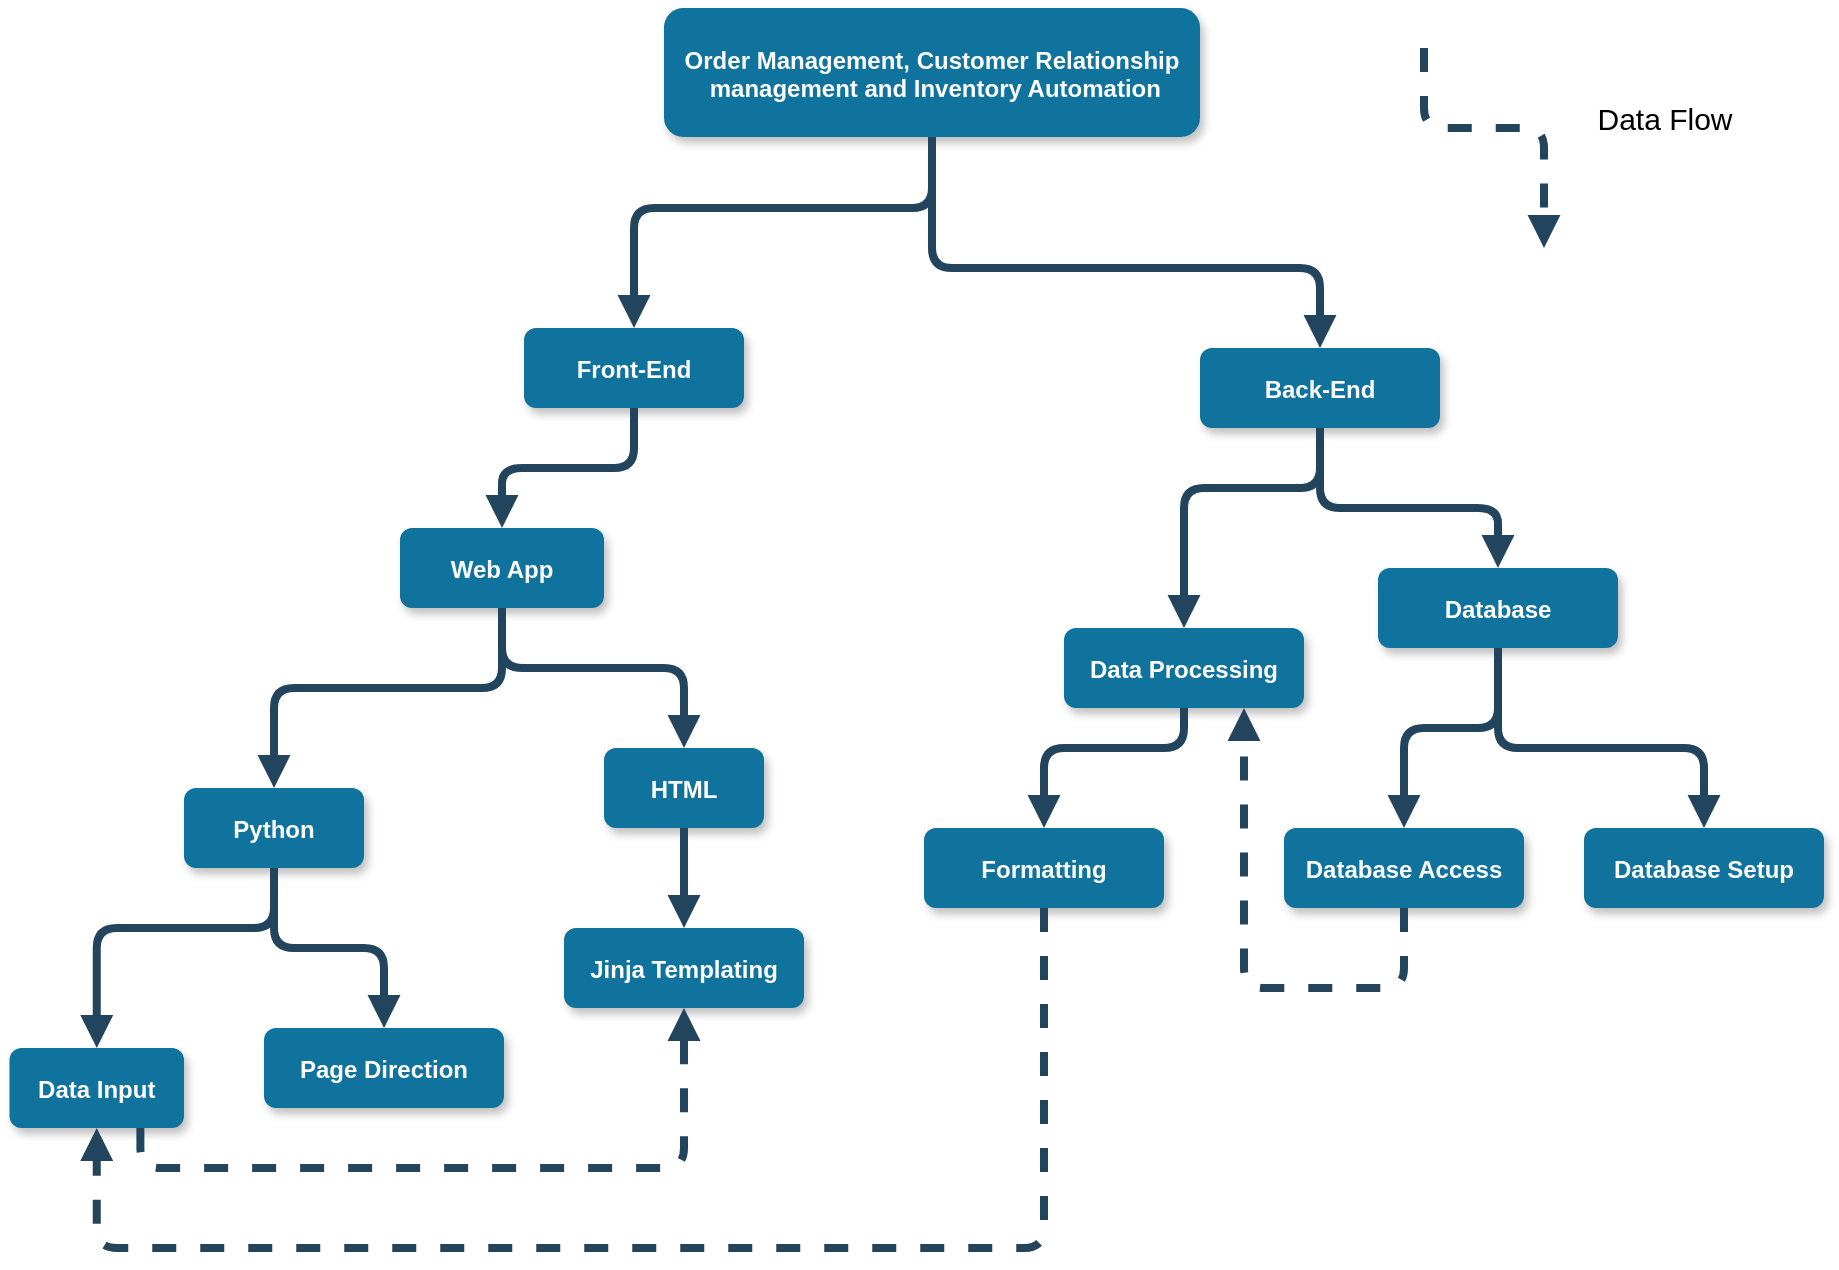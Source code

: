 <mxfile version="14.4.4" type="github">
  <diagram name="Page-1" id="97916047-d0de-89f5-080d-49f4d83e522f">
    <mxGraphModel dx="1570" dy="1080" grid="1" gridSize="10" guides="1" tooltips="1" connect="1" arrows="1" fold="1" page="1" pageScale="1.5" pageWidth="1169" pageHeight="827" background="#ffffff" math="0" shadow="0">
      <root>
        <mxCell id="0" />
        <mxCell id="1" parent="0" />
        <mxCell id="2" value="Order Management, Customer Relationship&#xa; management and Inventory Automation" style="rounded=1;fillColor=#10739E;strokeColor=none;shadow=1;gradientColor=none;fontStyle=1;fontColor=#FFFFFF;fontSize=12;fontFamily=Helvetica;" parent="1" vertex="1">
          <mxGeometry x="520" y="230" width="268" height="64.5" as="geometry" />
        </mxCell>
        <mxCell id="icI8Xpt4sal_hG7MoyyO-56" value="" style="edgeStyle=elbowEdgeStyle;elbow=vertical;strokeWidth=4;endArrow=block;endFill=1;fontStyle=1;dashed=1;strokeColor=#23445D;" parent="1" edge="1">
          <mxGeometry x="116" y="145.5" width="100" height="100" as="geometry">
            <mxPoint x="900" y="250" as="sourcePoint" />
            <mxPoint x="960" y="350" as="targetPoint" />
            <Array as="points">
              <mxPoint x="940" y="290" />
            </Array>
          </mxGeometry>
        </mxCell>
        <mxCell id="icI8Xpt4sal_hG7MoyyO-59" value="" style="edgeStyle=elbowEdgeStyle;elbow=vertical;strokeWidth=4;endArrow=block;endFill=1;fontStyle=1;strokeColor=#23445D;exitX=0.5;exitY=1;exitDx=0;exitDy=0;entryX=0.5;entryY=0;entryDx=0;entryDy=0;" parent="1" source="2" target="icI8Xpt4sal_hG7MoyyO-60" edge="1">
          <mxGeometry x="-60" y="245.5" width="100" height="100" as="geometry">
            <mxPoint x="810" y="310" as="sourcePoint" />
            <mxPoint x="680" y="400" as="targetPoint" />
            <Array as="points">
              <mxPoint x="550" y="330" />
              <mxPoint x="470" y="320" />
              <mxPoint x="700" y="310" />
              <mxPoint x="680" y="340" />
              <mxPoint x="730" y="310" />
            </Array>
          </mxGeometry>
        </mxCell>
        <mxCell id="icI8Xpt4sal_hG7MoyyO-60" value="Front-End" style="rounded=1;fillColor=#10739E;strokeColor=none;shadow=1;gradientColor=none;fontStyle=1;fontColor=#FFFFFF;fontSize=12;" parent="1" vertex="1">
          <mxGeometry x="450" y="390" width="110" height="40" as="geometry" />
        </mxCell>
        <mxCell id="icI8Xpt4sal_hG7MoyyO-61" value="" style="edgeStyle=elbowEdgeStyle;elbow=vertical;strokeWidth=4;endArrow=block;endFill=1;fontStyle=1;strokeColor=#23445D;exitX=0.5;exitY=1;exitDx=0;exitDy=0;entryX=0.5;entryY=0;entryDx=0;entryDy=0;" parent="1" source="2" target="icI8Xpt4sal_hG7MoyyO-62" edge="1">
          <mxGeometry x="-50" y="255.5" width="100" height="100" as="geometry">
            <mxPoint x="816" y="290" as="sourcePoint" />
            <mxPoint x="1020" y="370" as="targetPoint" />
            <Array as="points">
              <mxPoint x="810" y="360" />
              <mxPoint x="930" y="340" />
              <mxPoint x="690" y="350" />
              <mxPoint x="740" y="320" />
            </Array>
          </mxGeometry>
        </mxCell>
        <mxCell id="icI8Xpt4sal_hG7MoyyO-62" value="Back-End" style="rounded=1;fillColor=#10739E;strokeColor=none;shadow=1;gradientColor=none;fontStyle=1;fontColor=#FFFFFF;fontSize=12;" parent="1" vertex="1">
          <mxGeometry x="788" y="400" width="120" height="40" as="geometry" />
        </mxCell>
        <mxCell id="icI8Xpt4sal_hG7MoyyO-63" value="Database" style="rounded=1;fillColor=#10739E;strokeColor=none;shadow=1;gradientColor=none;fontStyle=1;fontColor=#FFFFFF;fontSize=12;" parent="1" vertex="1">
          <mxGeometry x="877" y="510" width="120" height="40" as="geometry" />
        </mxCell>
        <mxCell id="icI8Xpt4sal_hG7MoyyO-64" value="Data Processing" style="rounded=1;fillColor=#10739E;strokeColor=none;shadow=1;gradientColor=none;fontStyle=1;fontColor=#FFFFFF;fontSize=12;" parent="1" vertex="1">
          <mxGeometry x="720" y="540" width="120" height="40" as="geometry" />
        </mxCell>
        <mxCell id="icI8Xpt4sal_hG7MoyyO-65" value="Database Setup" style="rounded=1;fillColor=#10739E;strokeColor=none;shadow=1;gradientColor=none;fontStyle=1;fontColor=#FFFFFF;fontSize=12;" parent="1" vertex="1">
          <mxGeometry x="980" y="640" width="120" height="40" as="geometry" />
        </mxCell>
        <mxCell id="icI8Xpt4sal_hG7MoyyO-66" value="Database Access" style="rounded=1;fillColor=#10739E;strokeColor=none;shadow=1;gradientColor=none;fontStyle=1;fontColor=#FFFFFF;fontSize=12;" parent="1" vertex="1">
          <mxGeometry x="830" y="640" width="120" height="40" as="geometry" />
        </mxCell>
        <mxCell id="icI8Xpt4sal_hG7MoyyO-67" value="" style="edgeStyle=elbowEdgeStyle;elbow=vertical;strokeWidth=4;endArrow=block;endFill=1;fontStyle=1;strokeColor=#23445D;exitX=0.5;exitY=1;exitDx=0;exitDy=0;entryX=0.5;entryY=0;entryDx=0;entryDy=0;" parent="1" source="icI8Xpt4sal_hG7MoyyO-62" target="icI8Xpt4sal_hG7MoyyO-63" edge="1">
          <mxGeometry x="290" y="290.5" width="100" height="100" as="geometry">
            <mxPoint x="1160" y="355" as="sourcePoint" />
            <mxPoint x="1040" y="485" as="targetPoint" />
            <Array as="points">
              <mxPoint x="990" y="480" />
            </Array>
          </mxGeometry>
        </mxCell>
        <mxCell id="icI8Xpt4sal_hG7MoyyO-68" value="" style="edgeStyle=elbowEdgeStyle;elbow=vertical;strokeWidth=4;endArrow=block;endFill=1;fontStyle=1;strokeColor=#23445D;exitX=0.5;exitY=1;exitDx=0;exitDy=0;entryX=0.5;entryY=0;entryDx=0;entryDy=0;" parent="1" source="icI8Xpt4sal_hG7MoyyO-62" target="icI8Xpt4sal_hG7MoyyO-64" edge="1">
          <mxGeometry x="300" y="300.5" width="100" height="100" as="geometry">
            <mxPoint x="930" y="450" as="sourcePoint" />
            <mxPoint x="1030" y="530" as="targetPoint" />
            <Array as="points">
              <mxPoint x="870" y="470" />
              <mxPoint x="930" y="480" />
            </Array>
          </mxGeometry>
        </mxCell>
        <mxCell id="icI8Xpt4sal_hG7MoyyO-69" value="" style="edgeStyle=elbowEdgeStyle;elbow=vertical;strokeWidth=4;endArrow=block;endFill=1;fontStyle=1;strokeColor=#23445D;exitX=0.5;exitY=1;exitDx=0;exitDy=0;entryX=0.5;entryY=0;entryDx=0;entryDy=0;" parent="1" source="icI8Xpt4sal_hG7MoyyO-63" target="icI8Xpt4sal_hG7MoyyO-65" edge="1">
          <mxGeometry x="310" y="310.5" width="100" height="100" as="geometry">
            <mxPoint x="940" y="460" as="sourcePoint" />
            <mxPoint x="1040" y="540" as="targetPoint" />
            <Array as="points">
              <mxPoint x="960" y="600" />
              <mxPoint x="1030" y="570" />
              <mxPoint x="1070" y="620" />
              <mxPoint x="1090" y="590" />
              <mxPoint x="1070" y="600" />
            </Array>
          </mxGeometry>
        </mxCell>
        <mxCell id="icI8Xpt4sal_hG7MoyyO-70" value="" style="edgeStyle=elbowEdgeStyle;elbow=vertical;strokeWidth=4;endArrow=block;endFill=1;fontStyle=1;strokeColor=#23445D;exitX=0.5;exitY=1;exitDx=0;exitDy=0;entryX=0.5;entryY=0;entryDx=0;entryDy=0;" parent="1" source="icI8Xpt4sal_hG7MoyyO-63" target="icI8Xpt4sal_hG7MoyyO-66" edge="1">
          <mxGeometry x="320" y="320.5" width="100" height="100" as="geometry">
            <mxPoint x="1030" y="570" as="sourcePoint" />
            <mxPoint x="1130" y="640" as="targetPoint" />
            <Array as="points">
              <mxPoint x="950" y="590" />
              <mxPoint x="1080" y="610" />
            </Array>
          </mxGeometry>
        </mxCell>
        <mxCell id="icI8Xpt4sal_hG7MoyyO-71" value="Web App" style="rounded=1;fillColor=#10739E;strokeColor=none;shadow=1;gradientColor=none;fontStyle=1;fontColor=#FFFFFF;fontSize=12;" parent="1" vertex="1">
          <mxGeometry x="388" y="490" width="102" height="40" as="geometry" />
        </mxCell>
        <mxCell id="icI8Xpt4sal_hG7MoyyO-73" value="" style="edgeStyle=elbowEdgeStyle;elbow=vertical;strokeWidth=4;endArrow=block;endFill=1;fontStyle=1;strokeColor=#23445D;exitX=0.5;exitY=1;exitDx=0;exitDy=0;entryX=0.5;entryY=0;entryDx=0;entryDy=0;" parent="1" source="icI8Xpt4sal_hG7MoyyO-60" target="icI8Xpt4sal_hG7MoyyO-71" edge="1">
          <mxGeometry x="320" y="320.5" width="100" height="100" as="geometry">
            <mxPoint x="940" y="460" as="sourcePoint" />
            <mxPoint x="860" y="540" as="targetPoint" />
            <Array as="points">
              <mxPoint x="470" y="460" />
              <mxPoint x="385" y="450" />
              <mxPoint x="600" y="490" />
              <mxPoint x="530" y="480" />
            </Array>
          </mxGeometry>
        </mxCell>
        <mxCell id="icI8Xpt4sal_hG7MoyyO-74" value="" style="edgeStyle=elbowEdgeStyle;elbow=vertical;strokeWidth=4;endArrow=block;endFill=1;fontStyle=1;strokeColor=#23445D;exitX=0.5;exitY=1;exitDx=0;exitDy=0;entryX=0.5;entryY=0;entryDx=0;entryDy=0;" parent="1" source="icI8Xpt4sal_hG7MoyyO-71" target="icI8Xpt4sal_hG7MoyyO-75" edge="1">
          <mxGeometry x="-3" y="450.5" width="100" height="100" as="geometry">
            <mxPoint x="617" y="590" as="sourcePoint" />
            <mxPoint x="700" y="610" as="targetPoint" />
            <Array as="points">
              <mxPoint x="340" y="570" />
              <mxPoint x="260" y="580" />
              <mxPoint x="550" y="600" />
              <mxPoint x="627" y="630" />
            </Array>
          </mxGeometry>
        </mxCell>
        <mxCell id="icI8Xpt4sal_hG7MoyyO-75" value="Python" style="rounded=1;fillColor=#10739E;strokeColor=none;shadow=1;gradientColor=none;fontStyle=1;fontColor=#FFFFFF;fontSize=12;" parent="1" vertex="1">
          <mxGeometry x="280" y="620" width="90" height="40" as="geometry" />
        </mxCell>
        <mxCell id="icI8Xpt4sal_hG7MoyyO-76" value="" style="edgeStyle=elbowEdgeStyle;elbow=vertical;strokeWidth=4;endArrow=block;endFill=1;fontStyle=1;strokeColor=#23445D;entryX=0.5;entryY=0;entryDx=0;entryDy=0;exitX=0.5;exitY=1;exitDx=0;exitDy=0;" parent="1" source="icI8Xpt4sal_hG7MoyyO-71" target="icI8Xpt4sal_hG7MoyyO-77" edge="1">
          <mxGeometry x="227" y="450.5" width="100" height="100" as="geometry">
            <mxPoint x="730" y="570" as="sourcePoint" />
            <mxPoint x="930" y="610" as="targetPoint" />
            <Array as="points">
              <mxPoint x="490" y="560" />
              <mxPoint x="640" y="590" />
              <mxPoint x="660" y="600" />
              <mxPoint x="857" y="630" />
            </Array>
          </mxGeometry>
        </mxCell>
        <mxCell id="icI8Xpt4sal_hG7MoyyO-77" value="HTML" style="rounded=1;fillColor=#10739E;strokeColor=none;shadow=1;gradientColor=none;fontStyle=1;fontColor=#FFFFFF;fontSize=12;" parent="1" vertex="1">
          <mxGeometry x="490" y="600" width="80" height="40" as="geometry" />
        </mxCell>
        <mxCell id="icI8Xpt4sal_hG7MoyyO-78" value="" style="edgeStyle=elbowEdgeStyle;elbow=vertical;strokeWidth=4;endArrow=block;endFill=1;fontStyle=1;strokeColor=#23445D;exitX=0.5;exitY=1;exitDx=0;exitDy=0;entryX=0.5;entryY=0;entryDx=0;entryDy=0;" parent="1" source="icI8Xpt4sal_hG7MoyyO-75" target="icI8Xpt4sal_hG7MoyyO-79" edge="1">
          <mxGeometry x="-60.25" y="590.5" width="100" height="100" as="geometry">
            <mxPoint x="547.25" y="700" as="sourcePoint" />
            <mxPoint x="642.75" y="750" as="targetPoint" />
            <Array as="points">
              <mxPoint x="200" y="690" />
              <mxPoint x="120" y="700" />
              <mxPoint x="430" y="730" />
              <mxPoint x="569.75" y="770" />
            </Array>
          </mxGeometry>
        </mxCell>
        <mxCell id="icI8Xpt4sal_hG7MoyyO-79" value="Data Input" style="rounded=1;fillColor=#10739E;strokeColor=none;shadow=1;gradientColor=none;fontStyle=1;fontColor=#FFFFFF;fontSize=12;" parent="1" vertex="1">
          <mxGeometry x="192.75" y="750" width="87.25" height="40" as="geometry" />
        </mxCell>
        <mxCell id="icI8Xpt4sal_hG7MoyyO-80" value="" style="edgeStyle=elbowEdgeStyle;elbow=vertical;strokeWidth=4;endArrow=block;endFill=1;fontStyle=1;strokeColor=#23445D;exitX=0.5;exitY=1;exitDx=0;exitDy=0;entryX=0.5;entryY=0;entryDx=0;entryDy=0;" parent="1" source="icI8Xpt4sal_hG7MoyyO-75" target="icI8Xpt4sal_hG7MoyyO-81" edge="1">
          <mxGeometry x="99.75" y="590.5" width="100" height="100" as="geometry">
            <mxPoint x="707.25" y="700" as="sourcePoint" />
            <mxPoint x="802.75" y="750" as="targetPoint" />
            <Array as="points">
              <mxPoint x="360" y="700" />
              <mxPoint x="240" y="710" />
              <mxPoint x="320" y="690" />
              <mxPoint x="540" y="700" />
              <mxPoint x="652.75" y="740" />
              <mxPoint x="729.75" y="770" />
            </Array>
          </mxGeometry>
        </mxCell>
        <mxCell id="icI8Xpt4sal_hG7MoyyO-81" value="Page Direction" style="rounded=1;fillColor=#10739E;strokeColor=none;shadow=1;gradientColor=none;fontStyle=1;fontColor=#FFFFFF;fontSize=12;" parent="1" vertex="1">
          <mxGeometry x="320" y="740" width="120" height="40" as="geometry" />
        </mxCell>
        <mxCell id="icI8Xpt4sal_hG7MoyyO-82" value="" style="edgeStyle=elbowEdgeStyle;elbow=vertical;strokeWidth=4;endArrow=block;endFill=1;fontStyle=1;strokeColor=#23445D;exitX=0.5;exitY=1;exitDx=0;exitDy=0;entryX=0.5;entryY=0;entryDx=0;entryDy=0;" parent="1" source="icI8Xpt4sal_hG7MoyyO-77" target="icI8Xpt4sal_hG7MoyyO-83" edge="1">
          <mxGeometry x="354.75" y="610.5" width="100" height="100" as="geometry">
            <mxPoint x="700" y="700" as="sourcePoint" />
            <mxPoint x="1057.75" y="770" as="targetPoint" />
            <Array as="points">
              <mxPoint x="520" y="670" />
              <mxPoint x="480" y="660" />
              <mxPoint x="795" y="720" />
              <mxPoint x="907.75" y="760" />
              <mxPoint x="984.75" y="790" />
            </Array>
          </mxGeometry>
        </mxCell>
        <mxCell id="icI8Xpt4sal_hG7MoyyO-83" value="Jinja Templating" style="rounded=1;fillColor=#10739E;strokeColor=none;shadow=1;gradientColor=none;fontStyle=1;fontColor=#FFFFFF;fontSize=12;" parent="1" vertex="1">
          <mxGeometry x="470" y="690" width="120" height="40" as="geometry" />
        </mxCell>
        <mxCell id="-G9HtyYe_3Qd_ara-mvx-2" value="" style="edgeStyle=elbowEdgeStyle;elbow=vertical;strokeWidth=4;endArrow=block;endFill=1;fontStyle=1;strokeColor=#23445D;exitX=0.5;exitY=1;exitDx=0;exitDy=0;entryX=0.5;entryY=0;entryDx=0;entryDy=0;" edge="1" parent="1" source="icI8Xpt4sal_hG7MoyyO-64" target="-G9HtyYe_3Qd_ara-mvx-3">
          <mxGeometry x="-40" y="525.5" width="100" height="100" as="geometry">
            <mxPoint x="830" y="590" as="sourcePoint" />
            <mxPoint x="760" y="630" as="targetPoint" />
            <Array as="points">
              <mxPoint x="810" y="600" />
              <mxPoint x="790" y="600" />
            </Array>
          </mxGeometry>
        </mxCell>
        <mxCell id="-G9HtyYe_3Qd_ara-mvx-3" value="Formatting" style="rounded=1;fillColor=#10739E;strokeColor=none;shadow=1;gradientColor=none;fontStyle=1;fontColor=#FFFFFF;fontSize=12;" vertex="1" parent="1">
          <mxGeometry x="650" y="640" width="120" height="40" as="geometry" />
        </mxCell>
        <mxCell id="-G9HtyYe_3Qd_ara-mvx-4" value="" style="edgeStyle=elbowEdgeStyle;elbow=vertical;strokeWidth=4;endArrow=block;endFill=1;fontStyle=1;dashed=1;strokeColor=#23445D;entryX=0.75;entryY=1;entryDx=0;entryDy=0;exitX=0.5;exitY=1;exitDx=0;exitDy=0;" edge="1" parent="1" source="icI8Xpt4sal_hG7MoyyO-66" target="icI8Xpt4sal_hG7MoyyO-64">
          <mxGeometry x="46" y="-64.5" width="100" height="100" as="geometry">
            <mxPoint x="970" y="777" as="sourcePoint" />
            <mxPoint x="1088" y="150" as="targetPoint" />
            <Array as="points">
              <mxPoint x="940" y="720" />
              <mxPoint x="1030" y="840" />
            </Array>
          </mxGeometry>
        </mxCell>
        <mxCell id="-G9HtyYe_3Qd_ara-mvx-6" value="" style="edgeStyle=elbowEdgeStyle;elbow=vertical;strokeWidth=4;endArrow=block;endFill=1;fontStyle=1;dashed=1;strokeColor=#23445D;entryX=0.5;entryY=1;entryDx=0;entryDy=0;exitX=0.5;exitY=1;exitDx=0;exitDy=0;" edge="1" parent="1" source="-G9HtyYe_3Qd_ara-mvx-3" target="icI8Xpt4sal_hG7MoyyO-79">
          <mxGeometry x="56" y="-54.5" width="100" height="100" as="geometry">
            <mxPoint x="1020" y="700" as="sourcePoint" />
            <mxPoint x="880" y="570" as="targetPoint" />
            <Array as="points">
              <mxPoint x="640" y="850" />
              <mxPoint x="520" y="850" />
              <mxPoint x="650" y="800" />
              <mxPoint x="950" y="730" />
              <mxPoint x="1040" y="850" />
            </Array>
          </mxGeometry>
        </mxCell>
        <mxCell id="-G9HtyYe_3Qd_ara-mvx-7" value="" style="edgeStyle=elbowEdgeStyle;elbow=vertical;strokeWidth=4;endArrow=block;endFill=1;fontStyle=1;dashed=1;strokeColor=#23445D;entryX=0.5;entryY=1;entryDx=0;entryDy=0;exitX=0.75;exitY=1;exitDx=0;exitDy=0;" edge="1" parent="1" source="icI8Xpt4sal_hG7MoyyO-79" target="icI8Xpt4sal_hG7MoyyO-83">
          <mxGeometry x="66" y="-44.5" width="100" height="100" as="geometry">
            <mxPoint x="720" y="690" as="sourcePoint" />
            <mxPoint x="153.625" y="780" as="targetPoint" />
            <Array as="points">
              <mxPoint x="390" y="810" />
              <mxPoint x="210" y="790" />
              <mxPoint x="370" y="820" />
              <mxPoint x="530" y="860" />
              <mxPoint x="660" y="810" />
              <mxPoint x="960" y="740" />
              <mxPoint x="1050" y="860" />
            </Array>
          </mxGeometry>
        </mxCell>
        <mxCell id="-G9HtyYe_3Qd_ara-mvx-10" value="&lt;font style=&quot;font-size: 15px&quot;&gt;Data Flow&lt;/font&gt;" style="text;html=1;align=center;verticalAlign=middle;resizable=0;points=[];autosize=1;" vertex="1" parent="1">
          <mxGeometry x="980" y="274.5" width="80" height="20" as="geometry" />
        </mxCell>
      </root>
    </mxGraphModel>
  </diagram>
</mxfile>
